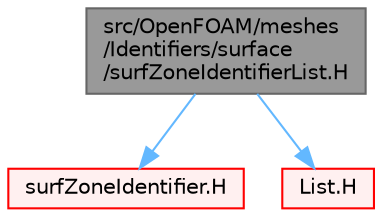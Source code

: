 digraph "src/OpenFOAM/meshes/Identifiers/surface/surfZoneIdentifierList.H"
{
 // LATEX_PDF_SIZE
  bgcolor="transparent";
  edge [fontname=Helvetica,fontsize=10,labelfontname=Helvetica,labelfontsize=10];
  node [fontname=Helvetica,fontsize=10,shape=box,height=0.2,width=0.4];
  Node1 [id="Node000001",label="src/OpenFOAM/meshes\l/Identifiers/surface\l/surfZoneIdentifierList.H",height=0.2,width=0.4,color="gray40", fillcolor="grey60", style="filled", fontcolor="black",tooltip=" "];
  Node1 -> Node2 [id="edge1_Node000001_Node000002",color="steelblue1",style="solid",tooltip=" "];
  Node2 [id="Node000002",label="surfZoneIdentifier.H",height=0.2,width=0.4,color="red", fillcolor="#FFF0F0", style="filled",URL="$surfZoneIdentifier_8H.html",tooltip=" "];
  Node1 -> Node26 [id="edge2_Node000001_Node000026",color="steelblue1",style="solid",tooltip=" "];
  Node26 [id="Node000026",label="List.H",height=0.2,width=0.4,color="red", fillcolor="#FFF0F0", style="filled",URL="$List_8H.html",tooltip=" "];
}
